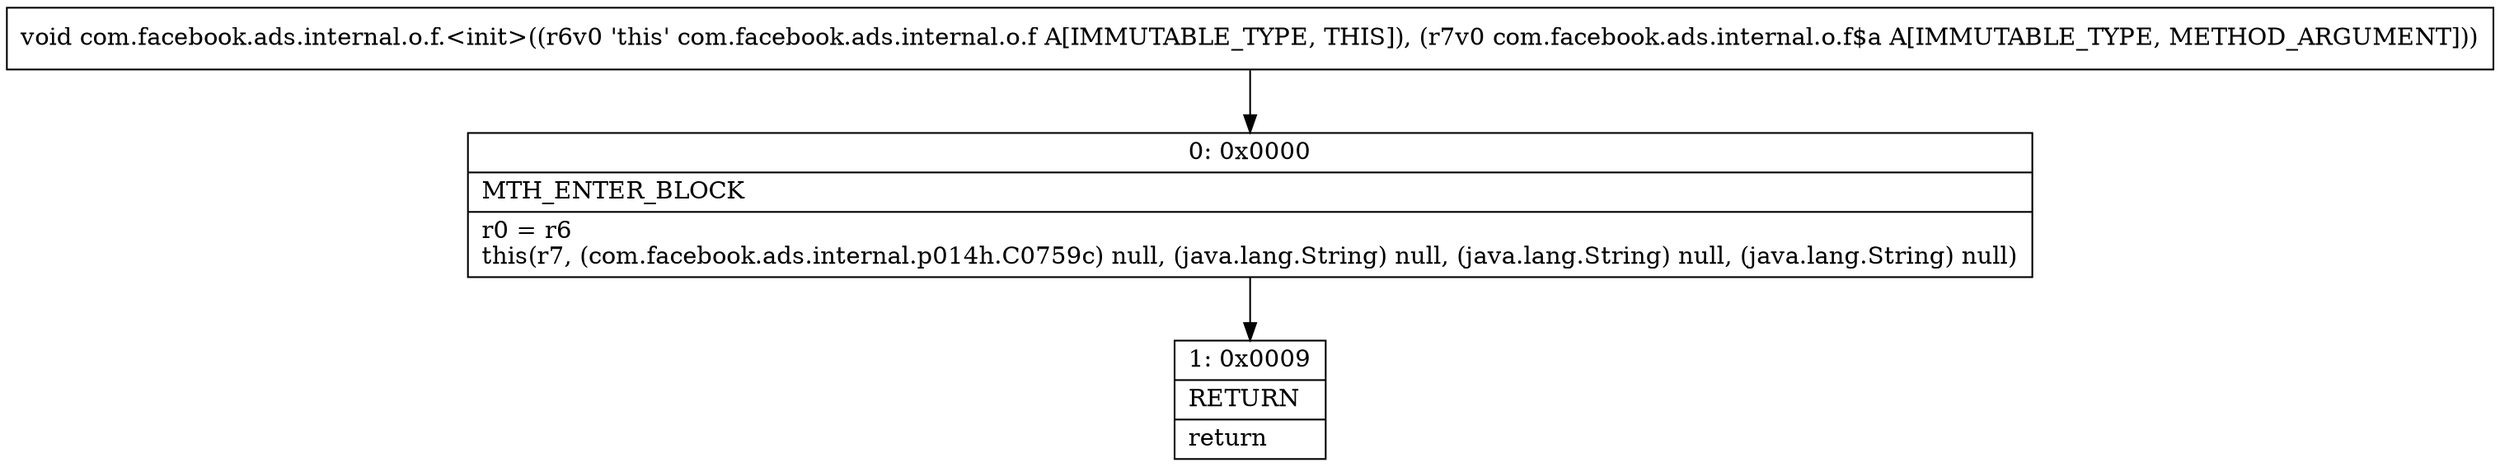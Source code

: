 digraph "CFG forcom.facebook.ads.internal.o.f.\<init\>(Lcom\/facebook\/ads\/internal\/o\/f$a;)V" {
Node_0 [shape=record,label="{0\:\ 0x0000|MTH_ENTER_BLOCK\l|r0 = r6\lthis(r7, (com.facebook.ads.internal.p014h.C0759c) null, (java.lang.String) null, (java.lang.String) null, (java.lang.String) null)\l}"];
Node_1 [shape=record,label="{1\:\ 0x0009|RETURN\l|return\l}"];
MethodNode[shape=record,label="{void com.facebook.ads.internal.o.f.\<init\>((r6v0 'this' com.facebook.ads.internal.o.f A[IMMUTABLE_TYPE, THIS]), (r7v0 com.facebook.ads.internal.o.f$a A[IMMUTABLE_TYPE, METHOD_ARGUMENT])) }"];
MethodNode -> Node_0;
Node_0 -> Node_1;
}

